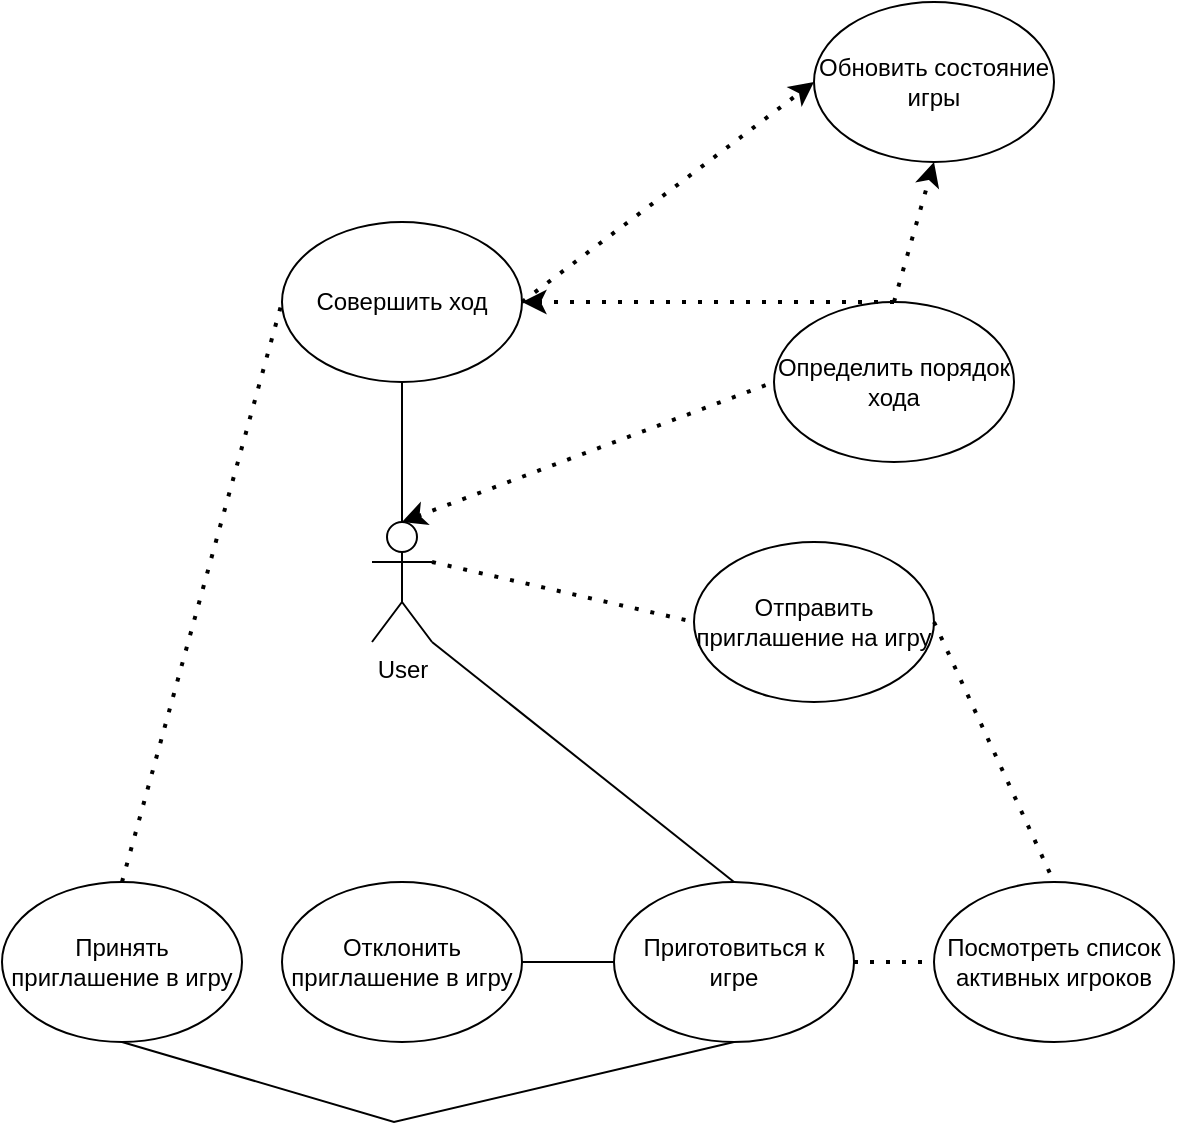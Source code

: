 <mxfile version="23.1.7" type="device">
  <diagram name="Страница — 1" id="5E-G4Now_tC-e3OiuwLp">
    <mxGraphModel dx="1167" dy="629" grid="1" gridSize="10" guides="1" tooltips="1" connect="1" arrows="1" fold="1" page="1" pageScale="1" pageWidth="827" pageHeight="1169" math="0" shadow="0">
      <root>
        <mxCell id="0" />
        <mxCell id="1" parent="0" />
        <mxCell id="jnzo3z-kXBf-AsIeAFTz-1" value="User" style="shape=umlActor;verticalLabelPosition=bottom;verticalAlign=top;html=1;outlineConnect=0;" parent="1" vertex="1">
          <mxGeometry x="219" y="570" width="30" height="60" as="geometry" />
        </mxCell>
        <mxCell id="jnzo3z-kXBf-AsIeAFTz-26" value="Приготовиться к игре" style="ellipse;whiteSpace=wrap;html=1;" parent="1" vertex="1">
          <mxGeometry x="340" y="750" width="120" height="80" as="geometry" />
        </mxCell>
        <mxCell id="jnzo3z-kXBf-AsIeAFTz-30" value="Посмотреть список активных игроков" style="ellipse;whiteSpace=wrap;html=1;" parent="1" vertex="1">
          <mxGeometry x="500" y="750" width="120" height="80" as="geometry" />
        </mxCell>
        <mxCell id="jnzo3z-kXBf-AsIeAFTz-31" value="" style="endArrow=none;dashed=1;html=1;dashPattern=1 3;strokeWidth=2;rounded=0;exitX=1;exitY=0.5;exitDx=0;exitDy=0;entryX=0;entryY=0.5;entryDx=0;entryDy=0;" parent="1" source="jnzo3z-kXBf-AsIeAFTz-26" target="jnzo3z-kXBf-AsIeAFTz-30" edge="1">
          <mxGeometry width="50" height="50" relative="1" as="geometry">
            <mxPoint x="244" y="950" as="sourcePoint" />
            <mxPoint x="294" y="900" as="targetPoint" />
          </mxGeometry>
        </mxCell>
        <mxCell id="jnzo3z-kXBf-AsIeAFTz-32" value="Отправить приглашение на игру" style="ellipse;whiteSpace=wrap;html=1;" parent="1" vertex="1">
          <mxGeometry x="380" y="580" width="120" height="80" as="geometry" />
        </mxCell>
        <mxCell id="jnzo3z-kXBf-AsIeAFTz-33" value="Принять приглашение в игру" style="ellipse;whiteSpace=wrap;html=1;" parent="1" vertex="1">
          <mxGeometry x="34" y="750" width="120" height="80" as="geometry" />
        </mxCell>
        <mxCell id="jnzo3z-kXBf-AsIeAFTz-34" value="Отклонить приглашение в игру" style="ellipse;whiteSpace=wrap;html=1;" parent="1" vertex="1">
          <mxGeometry x="174" y="750" width="120" height="80" as="geometry" />
        </mxCell>
        <mxCell id="jnzo3z-kXBf-AsIeAFTz-35" value="Определить порядок хода" style="ellipse;whiteSpace=wrap;html=1;" parent="1" vertex="1">
          <mxGeometry x="420" y="460" width="120" height="80" as="geometry" />
        </mxCell>
        <mxCell id="jnzo3z-kXBf-AsIeAFTz-36" value="Совершить ход" style="ellipse;whiteSpace=wrap;html=1;" parent="1" vertex="1">
          <mxGeometry x="174" y="420" width="120" height="80" as="geometry" />
        </mxCell>
        <mxCell id="jnzo3z-kXBf-AsIeAFTz-39" value="" style="endArrow=none;dashed=1;html=1;dashPattern=1 3;strokeWidth=2;rounded=0;entryX=0.5;entryY=0;entryDx=0;entryDy=0;exitX=1;exitY=0.5;exitDx=0;exitDy=0;" parent="1" source="jnzo3z-kXBf-AsIeAFTz-32" target="jnzo3z-kXBf-AsIeAFTz-30" edge="1">
          <mxGeometry width="50" height="50" relative="1" as="geometry">
            <mxPoint x="464" y="960" as="sourcePoint" />
            <mxPoint x="514" y="910" as="targetPoint" />
          </mxGeometry>
        </mxCell>
        <mxCell id="jnzo3z-kXBf-AsIeAFTz-41" value="" style="endArrow=none;html=1;rounded=0;entryX=1;entryY=1;entryDx=0;entryDy=0;entryPerimeter=0;exitX=0.5;exitY=0;exitDx=0;exitDy=0;" parent="1" source="jnzo3z-kXBf-AsIeAFTz-26" target="jnzo3z-kXBf-AsIeAFTz-1" edge="1">
          <mxGeometry width="50" height="50" relative="1" as="geometry">
            <mxPoint x="204" y="740" as="sourcePoint" />
            <mxPoint x="254" y="690" as="targetPoint" />
          </mxGeometry>
        </mxCell>
        <mxCell id="jnzo3z-kXBf-AsIeAFTz-53" value="" style="endArrow=none;html=1;rounded=0;entryX=0.5;entryY=0;entryDx=0;entryDy=0;entryPerimeter=0;exitX=0.5;exitY=1;exitDx=0;exitDy=0;" parent="1" source="jnzo3z-kXBf-AsIeAFTz-36" target="jnzo3z-kXBf-AsIeAFTz-1" edge="1">
          <mxGeometry width="50" height="50" relative="1" as="geometry">
            <mxPoint x="-16" y="960" as="sourcePoint" />
            <mxPoint x="34" y="910" as="targetPoint" />
          </mxGeometry>
        </mxCell>
        <mxCell id="jnzo3z-kXBf-AsIeAFTz-57" value="" style="endArrow=none;dashed=1;html=1;dashPattern=1 3;strokeWidth=2;rounded=0;exitX=0.5;exitY=0;exitDx=0;exitDy=0;entryX=0;entryY=0.5;entryDx=0;entryDy=0;" parent="1" source="jnzo3z-kXBf-AsIeAFTz-33" target="jnzo3z-kXBf-AsIeAFTz-36" edge="1">
          <mxGeometry width="50" height="50" relative="1" as="geometry">
            <mxPoint x="4" y="690" as="sourcePoint" />
            <mxPoint x="54" y="640" as="targetPoint" />
          </mxGeometry>
        </mxCell>
        <mxCell id="jnzo3z-kXBf-AsIeAFTz-58" value="Обновить состояние игры" style="ellipse;whiteSpace=wrap;html=1;" parent="1" vertex="1">
          <mxGeometry x="440" y="310" width="120" height="80" as="geometry" />
        </mxCell>
        <mxCell id="jnzo3z-kXBf-AsIeAFTz-59" value="" style="endArrow=classic;dashed=1;html=1;dashPattern=1 3;strokeWidth=2;rounded=0;exitX=1;exitY=0.5;exitDx=0;exitDy=0;entryX=0;entryY=0.5;entryDx=0;entryDy=0;endFill=1;" parent="1" source="jnzo3z-kXBf-AsIeAFTz-36" target="jnzo3z-kXBf-AsIeAFTz-58" edge="1">
          <mxGeometry width="50" height="50" relative="1" as="geometry">
            <mxPoint x="370" y="470" as="sourcePoint" />
            <mxPoint x="420" y="420" as="targetPoint" />
          </mxGeometry>
        </mxCell>
        <mxCell id="jnzo3z-kXBf-AsIeAFTz-67" value="" style="endArrow=classic;dashed=1;html=1;dashPattern=1 3;strokeWidth=2;rounded=0;exitX=0.5;exitY=0;exitDx=0;exitDy=0;entryX=1;entryY=0.5;entryDx=0;entryDy=0;startArrow=none;startFill=0;endFill=1;" parent="1" source="jnzo3z-kXBf-AsIeAFTz-35" target="jnzo3z-kXBf-AsIeAFTz-36" edge="1">
          <mxGeometry width="50" height="50" relative="1" as="geometry">
            <mxPoint x="370" y="630" as="sourcePoint" />
            <mxPoint x="420" y="580" as="targetPoint" />
          </mxGeometry>
        </mxCell>
        <mxCell id="kVgBxiJM-KrMWndX5PiG-1" value="" style="endArrow=none;dashed=1;html=1;dashPattern=1 3;strokeWidth=2;rounded=0;exitX=0.5;exitY=0;exitDx=0;exitDy=0;exitPerimeter=0;entryX=0;entryY=0.5;entryDx=0;entryDy=0;endFill=0;startArrow=classic;startFill=1;" edge="1" parent="1" source="jnzo3z-kXBf-AsIeAFTz-1" target="jnzo3z-kXBf-AsIeAFTz-35">
          <mxGeometry width="50" height="50" relative="1" as="geometry">
            <mxPoint x="230" y="570" as="sourcePoint" />
            <mxPoint x="280" y="520" as="targetPoint" />
          </mxGeometry>
        </mxCell>
        <mxCell id="kVgBxiJM-KrMWndX5PiG-4" value="" style="endArrow=none;html=1;strokeWidth=1;rounded=0;entryX=0;entryY=0.5;entryDx=0;entryDy=0;exitX=1;exitY=0.5;exitDx=0;exitDy=0;" edge="1" parent="1" source="jnzo3z-kXBf-AsIeAFTz-34" target="jnzo3z-kXBf-AsIeAFTz-26">
          <mxGeometry width="50" height="50" relative="1" as="geometry">
            <mxPoint x="280" y="890" as="sourcePoint" />
            <mxPoint x="330" y="840" as="targetPoint" />
          </mxGeometry>
        </mxCell>
        <mxCell id="kVgBxiJM-KrMWndX5PiG-5" value="" style="endArrow=none;html=1;strokeWidth=1;rounded=0;entryX=0.5;entryY=1;entryDx=0;entryDy=0;exitX=0.5;exitY=1;exitDx=0;exitDy=0;" edge="1" parent="1" source="jnzo3z-kXBf-AsIeAFTz-33" target="jnzo3z-kXBf-AsIeAFTz-26">
          <mxGeometry width="50" height="50" relative="1" as="geometry">
            <mxPoint x="270" y="950" as="sourcePoint" />
            <mxPoint x="320" y="900" as="targetPoint" />
            <Array as="points">
              <mxPoint x="230" y="870" />
            </Array>
          </mxGeometry>
        </mxCell>
        <mxCell id="kVgBxiJM-KrMWndX5PiG-6" value="" style="endArrow=none;dashed=1;html=1;dashPattern=1 3;strokeWidth=2;rounded=0;exitX=1;exitY=0.333;exitDx=0;exitDy=0;exitPerimeter=0;entryX=0;entryY=0.5;entryDx=0;entryDy=0;" edge="1" parent="1" source="jnzo3z-kXBf-AsIeAFTz-1" target="jnzo3z-kXBf-AsIeAFTz-32">
          <mxGeometry width="50" height="50" relative="1" as="geometry">
            <mxPoint x="310" y="620" as="sourcePoint" />
            <mxPoint x="360" y="570" as="targetPoint" />
          </mxGeometry>
        </mxCell>
        <mxCell id="kVgBxiJM-KrMWndX5PiG-7" value="" style="endArrow=classic;dashed=1;html=1;dashPattern=1 3;strokeWidth=2;rounded=0;exitX=0.5;exitY=0;exitDx=0;exitDy=0;entryX=0.5;entryY=1;entryDx=0;entryDy=0;endFill=1;" edge="1" parent="1" source="jnzo3z-kXBf-AsIeAFTz-35" target="jnzo3z-kXBf-AsIeAFTz-58">
          <mxGeometry width="50" height="50" relative="1" as="geometry">
            <mxPoint x="550" y="470" as="sourcePoint" />
            <mxPoint x="600" y="420" as="targetPoint" />
          </mxGeometry>
        </mxCell>
      </root>
    </mxGraphModel>
  </diagram>
</mxfile>
